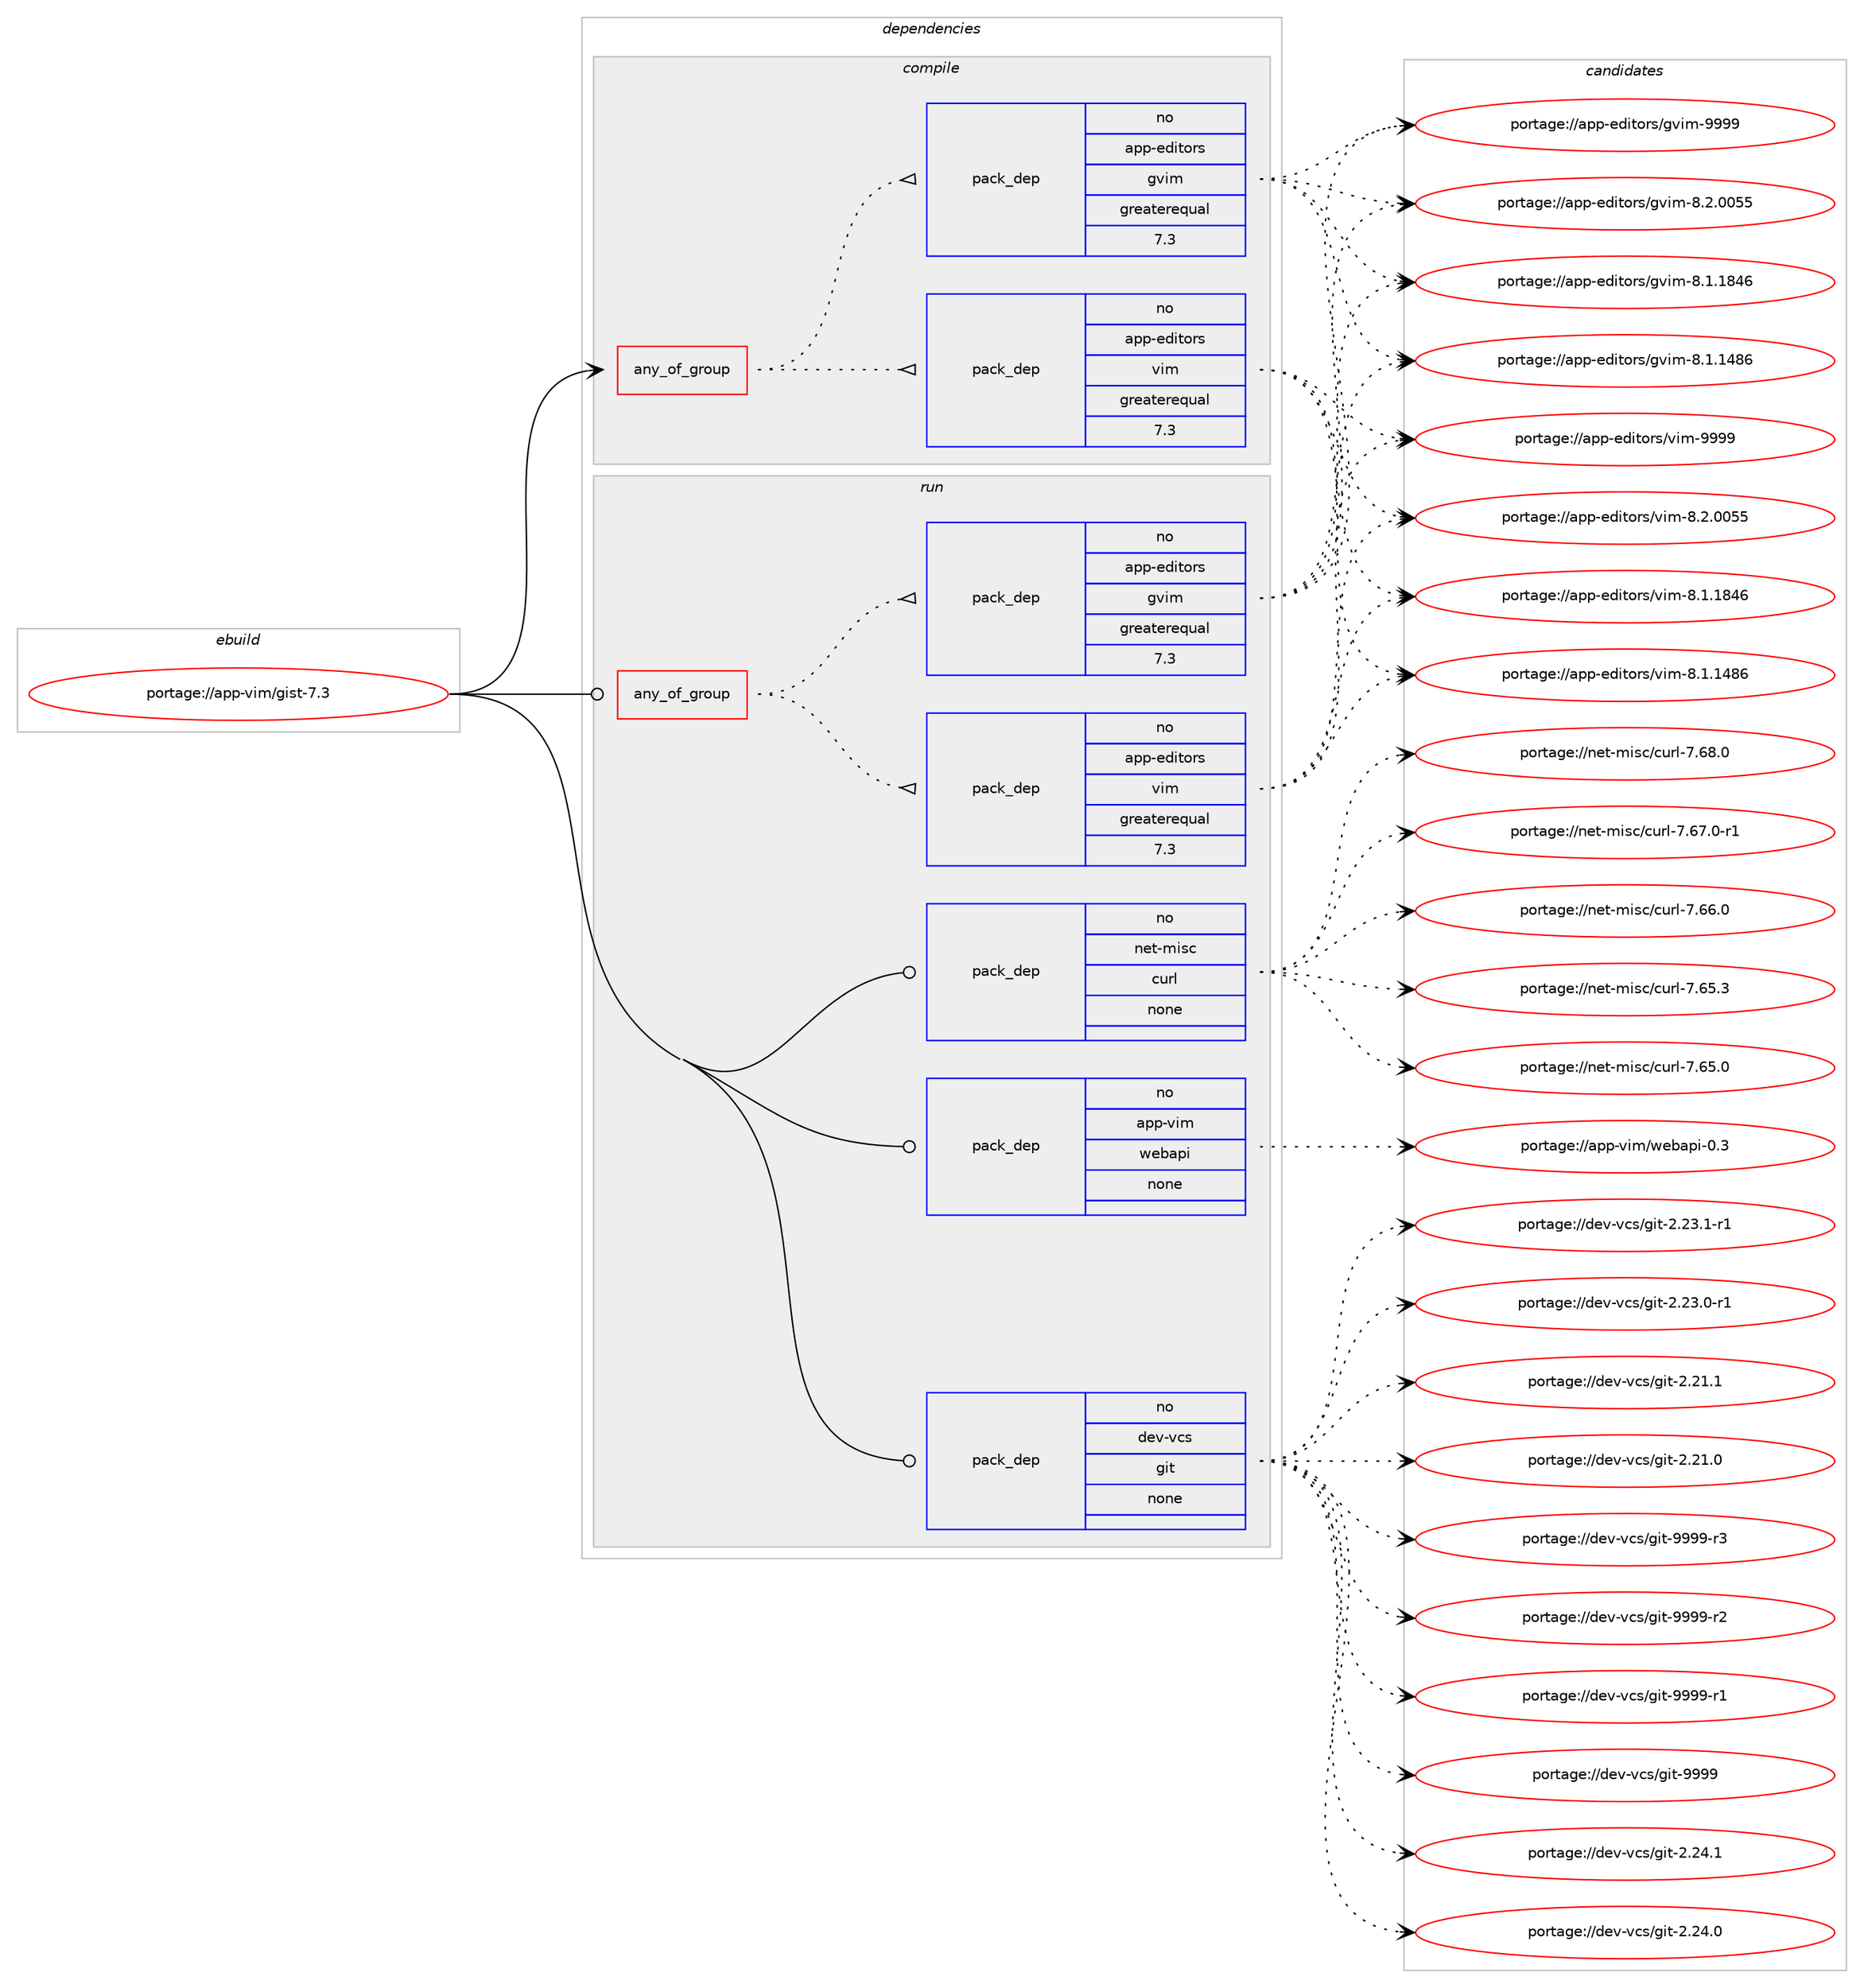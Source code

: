 digraph prolog {

# *************
# Graph options
# *************

newrank=true;
concentrate=true;
compound=true;
graph [rankdir=LR,fontname=Helvetica,fontsize=10,ranksep=1.5];#, ranksep=2.5, nodesep=0.2];
edge  [arrowhead=vee];
node  [fontname=Helvetica,fontsize=10];

# **********
# The ebuild
# **********

subgraph cluster_leftcol {
color=gray;
rank=same;
label=<<i>ebuild</i>>;
id [label="portage://app-vim/gist-7.3", color=red, width=4, href="../app-vim/gist-7.3.svg"];
}

# ****************
# The dependencies
# ****************

subgraph cluster_midcol {
color=gray;
label=<<i>dependencies</i>>;
subgraph cluster_compile {
fillcolor="#eeeeee";
style=filled;
label=<<i>compile</i>>;
subgraph any7436 {
dependency589964 [label=<<TABLE BORDER="0" CELLBORDER="1" CELLSPACING="0" CELLPADDING="4"><TR><TD CELLPADDING="10">any_of_group</TD></TR></TABLE>>, shape=none, color=red];subgraph pack443093 {
dependency589965 [label=<<TABLE BORDER="0" CELLBORDER="1" CELLSPACING="0" CELLPADDING="4" WIDTH="220"><TR><TD ROWSPAN="6" CELLPADDING="30">pack_dep</TD></TR><TR><TD WIDTH="110">no</TD></TR><TR><TD>app-editors</TD></TR><TR><TD>vim</TD></TR><TR><TD>greaterequal</TD></TR><TR><TD>7.3</TD></TR></TABLE>>, shape=none, color=blue];
}
dependency589964:e -> dependency589965:w [weight=20,style="dotted",arrowhead="oinv"];
subgraph pack443094 {
dependency589966 [label=<<TABLE BORDER="0" CELLBORDER="1" CELLSPACING="0" CELLPADDING="4" WIDTH="220"><TR><TD ROWSPAN="6" CELLPADDING="30">pack_dep</TD></TR><TR><TD WIDTH="110">no</TD></TR><TR><TD>app-editors</TD></TR><TR><TD>gvim</TD></TR><TR><TD>greaterequal</TD></TR><TR><TD>7.3</TD></TR></TABLE>>, shape=none, color=blue];
}
dependency589964:e -> dependency589966:w [weight=20,style="dotted",arrowhead="oinv"];
}
id:e -> dependency589964:w [weight=20,style="solid",arrowhead="vee"];
}
subgraph cluster_compileandrun {
fillcolor="#eeeeee";
style=filled;
label=<<i>compile and run</i>>;
}
subgraph cluster_run {
fillcolor="#eeeeee";
style=filled;
label=<<i>run</i>>;
subgraph any7437 {
dependency589967 [label=<<TABLE BORDER="0" CELLBORDER="1" CELLSPACING="0" CELLPADDING="4"><TR><TD CELLPADDING="10">any_of_group</TD></TR></TABLE>>, shape=none, color=red];subgraph pack443095 {
dependency589968 [label=<<TABLE BORDER="0" CELLBORDER="1" CELLSPACING="0" CELLPADDING="4" WIDTH="220"><TR><TD ROWSPAN="6" CELLPADDING="30">pack_dep</TD></TR><TR><TD WIDTH="110">no</TD></TR><TR><TD>app-editors</TD></TR><TR><TD>vim</TD></TR><TR><TD>greaterequal</TD></TR><TR><TD>7.3</TD></TR></TABLE>>, shape=none, color=blue];
}
dependency589967:e -> dependency589968:w [weight=20,style="dotted",arrowhead="oinv"];
subgraph pack443096 {
dependency589969 [label=<<TABLE BORDER="0" CELLBORDER="1" CELLSPACING="0" CELLPADDING="4" WIDTH="220"><TR><TD ROWSPAN="6" CELLPADDING="30">pack_dep</TD></TR><TR><TD WIDTH="110">no</TD></TR><TR><TD>app-editors</TD></TR><TR><TD>gvim</TD></TR><TR><TD>greaterequal</TD></TR><TR><TD>7.3</TD></TR></TABLE>>, shape=none, color=blue];
}
dependency589967:e -> dependency589969:w [weight=20,style="dotted",arrowhead="oinv"];
}
id:e -> dependency589967:w [weight=20,style="solid",arrowhead="odot"];
subgraph pack443097 {
dependency589970 [label=<<TABLE BORDER="0" CELLBORDER="1" CELLSPACING="0" CELLPADDING="4" WIDTH="220"><TR><TD ROWSPAN="6" CELLPADDING="30">pack_dep</TD></TR><TR><TD WIDTH="110">no</TD></TR><TR><TD>app-vim</TD></TR><TR><TD>webapi</TD></TR><TR><TD>none</TD></TR><TR><TD></TD></TR></TABLE>>, shape=none, color=blue];
}
id:e -> dependency589970:w [weight=20,style="solid",arrowhead="odot"];
subgraph pack443098 {
dependency589971 [label=<<TABLE BORDER="0" CELLBORDER="1" CELLSPACING="0" CELLPADDING="4" WIDTH="220"><TR><TD ROWSPAN="6" CELLPADDING="30">pack_dep</TD></TR><TR><TD WIDTH="110">no</TD></TR><TR><TD>dev-vcs</TD></TR><TR><TD>git</TD></TR><TR><TD>none</TD></TR><TR><TD></TD></TR></TABLE>>, shape=none, color=blue];
}
id:e -> dependency589971:w [weight=20,style="solid",arrowhead="odot"];
subgraph pack443099 {
dependency589972 [label=<<TABLE BORDER="0" CELLBORDER="1" CELLSPACING="0" CELLPADDING="4" WIDTH="220"><TR><TD ROWSPAN="6" CELLPADDING="30">pack_dep</TD></TR><TR><TD WIDTH="110">no</TD></TR><TR><TD>net-misc</TD></TR><TR><TD>curl</TD></TR><TR><TD>none</TD></TR><TR><TD></TD></TR></TABLE>>, shape=none, color=blue];
}
id:e -> dependency589972:w [weight=20,style="solid",arrowhead="odot"];
}
}

# **************
# The candidates
# **************

subgraph cluster_choices {
rank=same;
color=gray;
label=<<i>candidates</i>>;

subgraph choice443093 {
color=black;
nodesep=1;
choice9711211245101100105116111114115471181051094557575757 [label="portage://app-editors/vim-9999", color=red, width=4,href="../app-editors/vim-9999.svg"];
choice971121124510110010511611111411547118105109455646504648485353 [label="portage://app-editors/vim-8.2.0055", color=red, width=4,href="../app-editors/vim-8.2.0055.svg"];
choice971121124510110010511611111411547118105109455646494649565254 [label="portage://app-editors/vim-8.1.1846", color=red, width=4,href="../app-editors/vim-8.1.1846.svg"];
choice971121124510110010511611111411547118105109455646494649525654 [label="portage://app-editors/vim-8.1.1486", color=red, width=4,href="../app-editors/vim-8.1.1486.svg"];
dependency589965:e -> choice9711211245101100105116111114115471181051094557575757:w [style=dotted,weight="100"];
dependency589965:e -> choice971121124510110010511611111411547118105109455646504648485353:w [style=dotted,weight="100"];
dependency589965:e -> choice971121124510110010511611111411547118105109455646494649565254:w [style=dotted,weight="100"];
dependency589965:e -> choice971121124510110010511611111411547118105109455646494649525654:w [style=dotted,weight="100"];
}
subgraph choice443094 {
color=black;
nodesep=1;
choice9711211245101100105116111114115471031181051094557575757 [label="portage://app-editors/gvim-9999", color=red, width=4,href="../app-editors/gvim-9999.svg"];
choice971121124510110010511611111411547103118105109455646504648485353 [label="portage://app-editors/gvim-8.2.0055", color=red, width=4,href="../app-editors/gvim-8.2.0055.svg"];
choice971121124510110010511611111411547103118105109455646494649565254 [label="portage://app-editors/gvim-8.1.1846", color=red, width=4,href="../app-editors/gvim-8.1.1846.svg"];
choice971121124510110010511611111411547103118105109455646494649525654 [label="portage://app-editors/gvim-8.1.1486", color=red, width=4,href="../app-editors/gvim-8.1.1486.svg"];
dependency589966:e -> choice9711211245101100105116111114115471031181051094557575757:w [style=dotted,weight="100"];
dependency589966:e -> choice971121124510110010511611111411547103118105109455646504648485353:w [style=dotted,weight="100"];
dependency589966:e -> choice971121124510110010511611111411547103118105109455646494649565254:w [style=dotted,weight="100"];
dependency589966:e -> choice971121124510110010511611111411547103118105109455646494649525654:w [style=dotted,weight="100"];
}
subgraph choice443095 {
color=black;
nodesep=1;
choice9711211245101100105116111114115471181051094557575757 [label="portage://app-editors/vim-9999", color=red, width=4,href="../app-editors/vim-9999.svg"];
choice971121124510110010511611111411547118105109455646504648485353 [label="portage://app-editors/vim-8.2.0055", color=red, width=4,href="../app-editors/vim-8.2.0055.svg"];
choice971121124510110010511611111411547118105109455646494649565254 [label="portage://app-editors/vim-8.1.1846", color=red, width=4,href="../app-editors/vim-8.1.1846.svg"];
choice971121124510110010511611111411547118105109455646494649525654 [label="portage://app-editors/vim-8.1.1486", color=red, width=4,href="../app-editors/vim-8.1.1486.svg"];
dependency589968:e -> choice9711211245101100105116111114115471181051094557575757:w [style=dotted,weight="100"];
dependency589968:e -> choice971121124510110010511611111411547118105109455646504648485353:w [style=dotted,weight="100"];
dependency589968:e -> choice971121124510110010511611111411547118105109455646494649565254:w [style=dotted,weight="100"];
dependency589968:e -> choice971121124510110010511611111411547118105109455646494649525654:w [style=dotted,weight="100"];
}
subgraph choice443096 {
color=black;
nodesep=1;
choice9711211245101100105116111114115471031181051094557575757 [label="portage://app-editors/gvim-9999", color=red, width=4,href="../app-editors/gvim-9999.svg"];
choice971121124510110010511611111411547103118105109455646504648485353 [label="portage://app-editors/gvim-8.2.0055", color=red, width=4,href="../app-editors/gvim-8.2.0055.svg"];
choice971121124510110010511611111411547103118105109455646494649565254 [label="portage://app-editors/gvim-8.1.1846", color=red, width=4,href="../app-editors/gvim-8.1.1846.svg"];
choice971121124510110010511611111411547103118105109455646494649525654 [label="portage://app-editors/gvim-8.1.1486", color=red, width=4,href="../app-editors/gvim-8.1.1486.svg"];
dependency589969:e -> choice9711211245101100105116111114115471031181051094557575757:w [style=dotted,weight="100"];
dependency589969:e -> choice971121124510110010511611111411547103118105109455646504648485353:w [style=dotted,weight="100"];
dependency589969:e -> choice971121124510110010511611111411547103118105109455646494649565254:w [style=dotted,weight="100"];
dependency589969:e -> choice971121124510110010511611111411547103118105109455646494649525654:w [style=dotted,weight="100"];
}
subgraph choice443097 {
color=black;
nodesep=1;
choice971121124511810510947119101989711210545484651 [label="portage://app-vim/webapi-0.3", color=red, width=4,href="../app-vim/webapi-0.3.svg"];
dependency589970:e -> choice971121124511810510947119101989711210545484651:w [style=dotted,weight="100"];
}
subgraph choice443098 {
color=black;
nodesep=1;
choice10010111845118991154710310511645575757574511451 [label="portage://dev-vcs/git-9999-r3", color=red, width=4,href="../dev-vcs/git-9999-r3.svg"];
choice10010111845118991154710310511645575757574511450 [label="portage://dev-vcs/git-9999-r2", color=red, width=4,href="../dev-vcs/git-9999-r2.svg"];
choice10010111845118991154710310511645575757574511449 [label="portage://dev-vcs/git-9999-r1", color=red, width=4,href="../dev-vcs/git-9999-r1.svg"];
choice1001011184511899115471031051164557575757 [label="portage://dev-vcs/git-9999", color=red, width=4,href="../dev-vcs/git-9999.svg"];
choice10010111845118991154710310511645504650524649 [label="portage://dev-vcs/git-2.24.1", color=red, width=4,href="../dev-vcs/git-2.24.1.svg"];
choice10010111845118991154710310511645504650524648 [label="portage://dev-vcs/git-2.24.0", color=red, width=4,href="../dev-vcs/git-2.24.0.svg"];
choice100101118451189911547103105116455046505146494511449 [label="portage://dev-vcs/git-2.23.1-r1", color=red, width=4,href="../dev-vcs/git-2.23.1-r1.svg"];
choice100101118451189911547103105116455046505146484511449 [label="portage://dev-vcs/git-2.23.0-r1", color=red, width=4,href="../dev-vcs/git-2.23.0-r1.svg"];
choice10010111845118991154710310511645504650494649 [label="portage://dev-vcs/git-2.21.1", color=red, width=4,href="../dev-vcs/git-2.21.1.svg"];
choice10010111845118991154710310511645504650494648 [label="portage://dev-vcs/git-2.21.0", color=red, width=4,href="../dev-vcs/git-2.21.0.svg"];
dependency589971:e -> choice10010111845118991154710310511645575757574511451:w [style=dotted,weight="100"];
dependency589971:e -> choice10010111845118991154710310511645575757574511450:w [style=dotted,weight="100"];
dependency589971:e -> choice10010111845118991154710310511645575757574511449:w [style=dotted,weight="100"];
dependency589971:e -> choice1001011184511899115471031051164557575757:w [style=dotted,weight="100"];
dependency589971:e -> choice10010111845118991154710310511645504650524649:w [style=dotted,weight="100"];
dependency589971:e -> choice10010111845118991154710310511645504650524648:w [style=dotted,weight="100"];
dependency589971:e -> choice100101118451189911547103105116455046505146494511449:w [style=dotted,weight="100"];
dependency589971:e -> choice100101118451189911547103105116455046505146484511449:w [style=dotted,weight="100"];
dependency589971:e -> choice10010111845118991154710310511645504650494649:w [style=dotted,weight="100"];
dependency589971:e -> choice10010111845118991154710310511645504650494648:w [style=dotted,weight="100"];
}
subgraph choice443099 {
color=black;
nodesep=1;
choice1101011164510910511599479911711410845554654564648 [label="portage://net-misc/curl-7.68.0", color=red, width=4,href="../net-misc/curl-7.68.0.svg"];
choice11010111645109105115994799117114108455546545546484511449 [label="portage://net-misc/curl-7.67.0-r1", color=red, width=4,href="../net-misc/curl-7.67.0-r1.svg"];
choice1101011164510910511599479911711410845554654544648 [label="portage://net-misc/curl-7.66.0", color=red, width=4,href="../net-misc/curl-7.66.0.svg"];
choice1101011164510910511599479911711410845554654534651 [label="portage://net-misc/curl-7.65.3", color=red, width=4,href="../net-misc/curl-7.65.3.svg"];
choice1101011164510910511599479911711410845554654534648 [label="portage://net-misc/curl-7.65.0", color=red, width=4,href="../net-misc/curl-7.65.0.svg"];
dependency589972:e -> choice1101011164510910511599479911711410845554654564648:w [style=dotted,weight="100"];
dependency589972:e -> choice11010111645109105115994799117114108455546545546484511449:w [style=dotted,weight="100"];
dependency589972:e -> choice1101011164510910511599479911711410845554654544648:w [style=dotted,weight="100"];
dependency589972:e -> choice1101011164510910511599479911711410845554654534651:w [style=dotted,weight="100"];
dependency589972:e -> choice1101011164510910511599479911711410845554654534648:w [style=dotted,weight="100"];
}
}

}

